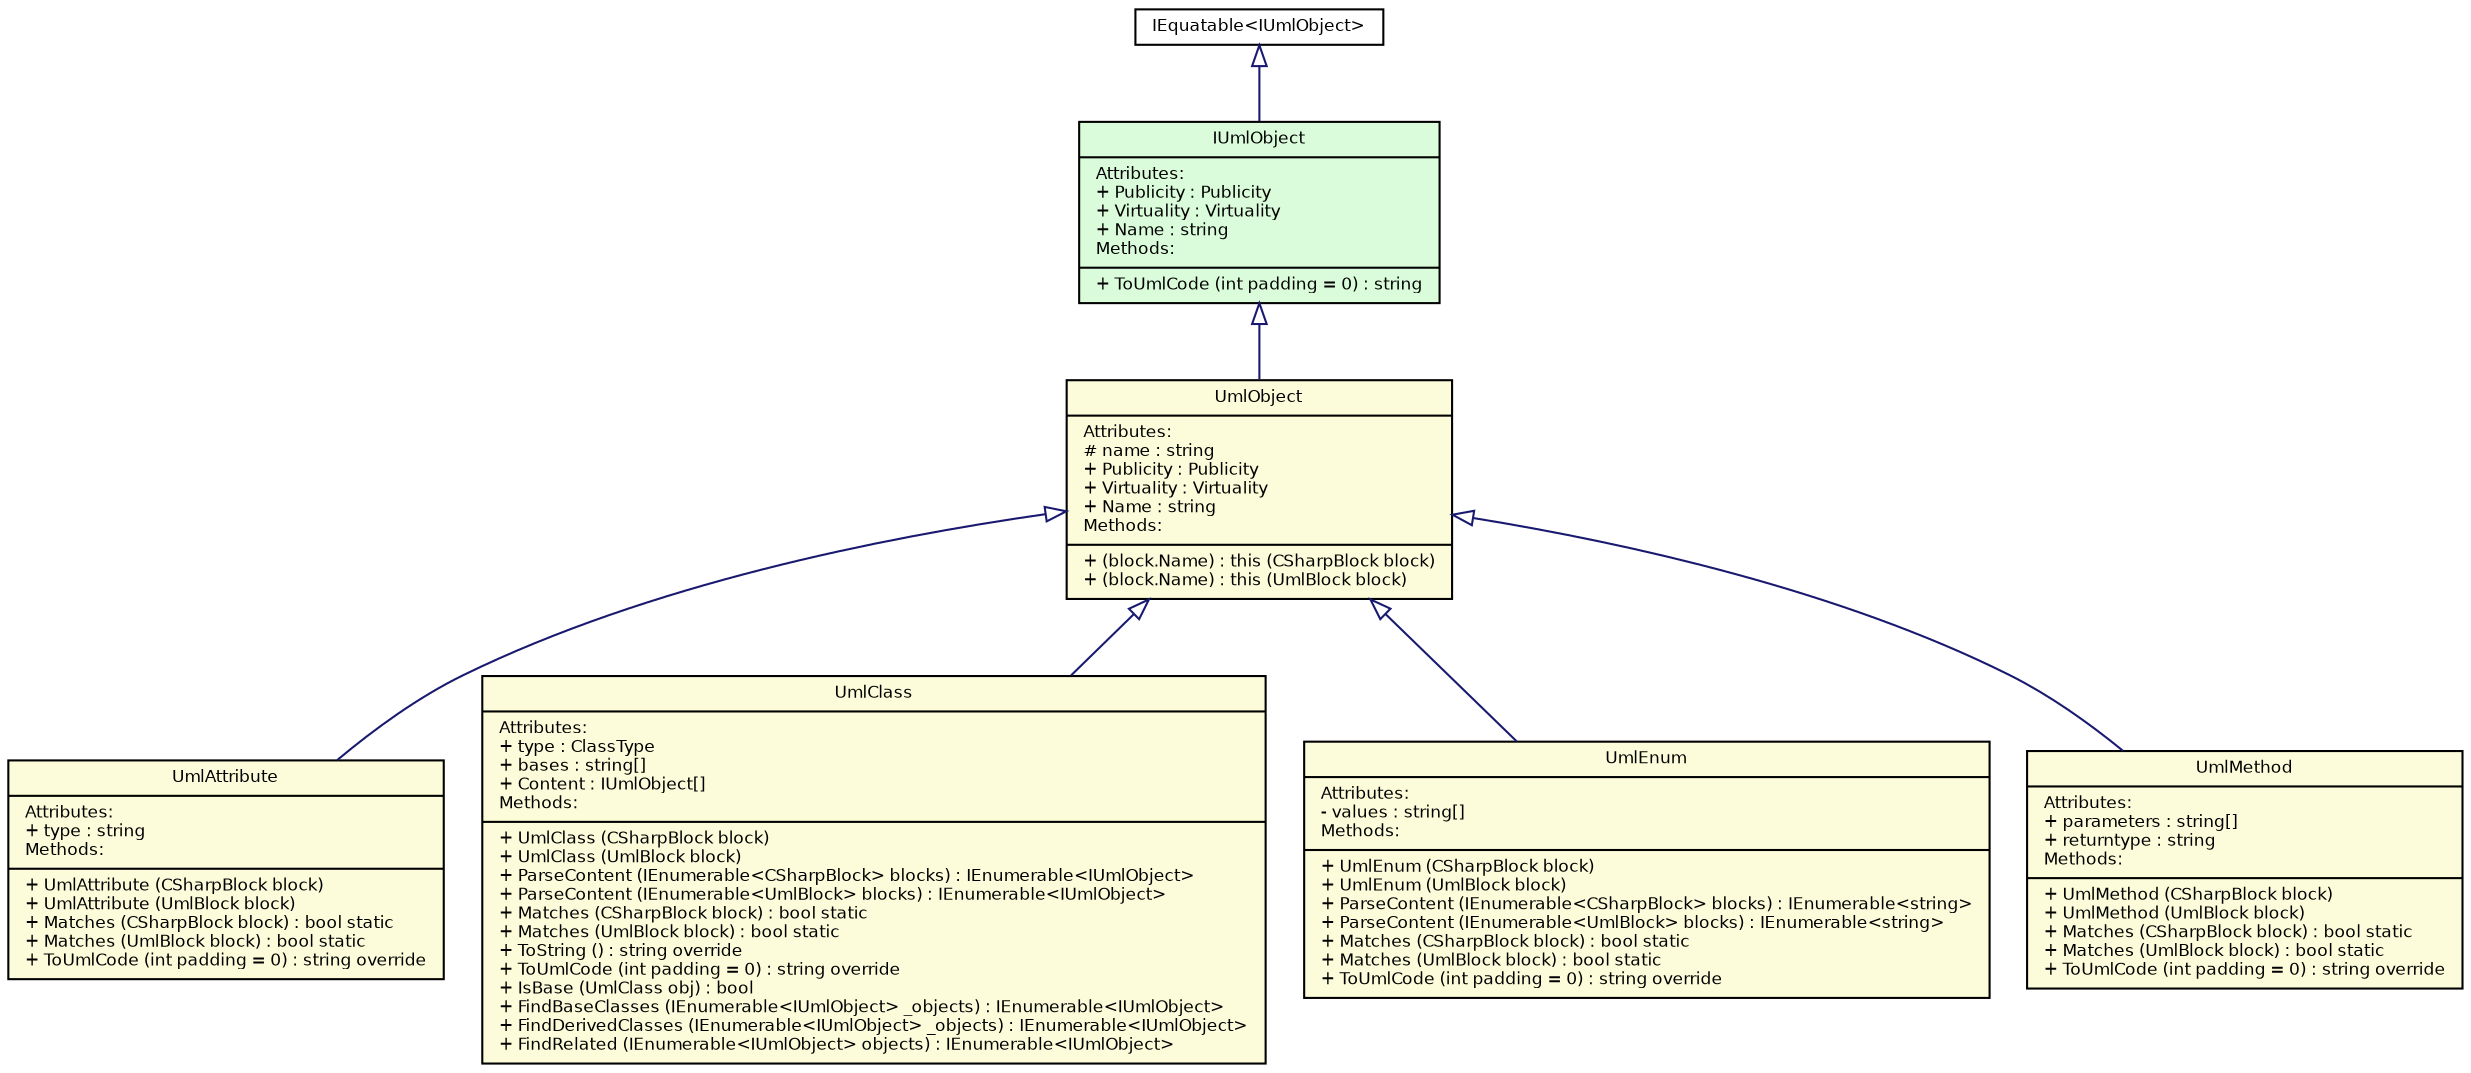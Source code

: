 digraph "MenuItem"
{
  edge [fontname="Helvetica",fontsize="8",labelfontname="Helvetica",labelfontsize="8"];
  node [fontname="Helvetica",fontsize="8",shape=record];
Box_IUmlObject [label="{IUmlObject\n|Attributes:\l+ Publicity : Publicity\l+ Virtuality : Virtuality\l+ Name : string\lMethods:\l|+ ToUmlCode (int padding = 0) : string\l}",height=0.2,width=0.4,color="black", fillcolor="#dafcda",style="filled" fontcolor="black"];

Box_UmlObject [label="{UmlObject\n|Attributes:\l# name : string\l+ Publicity : Publicity\l+ Virtuality : Virtuality\l+ Name : string\lMethods:\l|+  (block.Name) : this  (CSharpBlock block)\l+  (block.Name) : this  (UmlBlock block)\l}",height=0.2,width=0.4,color="black", fillcolor="#fcfcda",style="filled" fontcolor="black"];

Box_UmlAttribute [label="{UmlAttribute\n|Attributes:\l+ type : string\lMethods:\l|+ UmlAttribute  (CSharpBlock block)\l+ UmlAttribute  (UmlBlock block)\l+ Matches (CSharpBlock block) : bool static\l+ Matches (UmlBlock block) : bool static\l+ ToUmlCode (int padding = 0) : string override\l}",height=0.2,width=0.4,color="black", fillcolor="#fcfcda",style="filled" fontcolor="black"];

Box_UmlClass [label="{UmlClass\n|Attributes:\l+ type : ClassType\l+ bases : string\[\]\l+ Content : IUmlObject\[\]\lMethods:\l|+ UmlClass  (CSharpBlock block)\l+ UmlClass  (UmlBlock block)\l+ ParseContent (IEnumerable\<CSharpBlock\> blocks) : IEnumerable\<IUmlObject\>\l+ ParseContent (IEnumerable\<UmlBlock\> blocks) : IEnumerable\<IUmlObject\>\l+ Matches (CSharpBlock block) : bool static\l+ Matches (UmlBlock block) : bool static\l+ ToString () : string override\l+ ToUmlCode (int padding = 0) : string override\l+ IsBase (UmlClass obj) : bool\l+ FindBaseClasses (IEnumerable\<IUmlObject\> _objects) : IEnumerable\<IUmlObject\>\l+ FindDerivedClasses (IEnumerable\<IUmlObject\> _objects) : IEnumerable\<IUmlObject\>\l+ FindRelated (IEnumerable\<IUmlObject\> objects) : IEnumerable\<IUmlObject\>\l}",height=0.2,width=0.4,color="black", fillcolor="#fcfcda",style="filled" fontcolor="black"];

Box_UmlEnum [label="{UmlEnum\n|Attributes:\l- values : string\[\]\lMethods:\l|+ UmlEnum  (CSharpBlock block)\l+ UmlEnum  (UmlBlock block)\l+ ParseContent (IEnumerable\<CSharpBlock\> blocks) : IEnumerable\<string\>\l+ ParseContent (IEnumerable\<UmlBlock\> blocks) : IEnumerable\<string\>\l+ Matches (CSharpBlock block) : bool static\l+ Matches (UmlBlock block) : bool static\l+ ToUmlCode (int padding = 0) : string override\l}",height=0.2,width=0.4,color="black", fillcolor="#fcfcda",style="filled" fontcolor="black"];

Box_UmlMethod [label="{UmlMethod\n|Attributes:\l+ parameters : string\[\]\l+ returntype : string\lMethods:\l|+ UmlMethod  (CSharpBlock block)\l+ UmlMethod  (UmlBlock block)\l+ Matches (CSharpBlock block) : bool static\l+ Matches (UmlBlock block) : bool static\l+ ToUmlCode (int padding = 0) : string override\l}",height=0.2,width=0.4,color="black", fillcolor="#fcfcda",style="filled" fontcolor="black"];

Box_IEquatable [label="{IEquatable\<IUmlObject\>\n}",height=0.2,width=0.4,color="black", fillcolor="#ffffff",style="filled" fontcolor="black"];

Box_IEquatable -> Box_IUmlObject [dir="back",color="midnightblue",fontsize="8",style="solid",arrowtail="onormal",fontname="Helvetica"];
Box_IUmlObject -> Box_UmlObject [dir="back",color="midnightblue",fontsize="8",style="solid",arrowtail="onormal",fontname="Helvetica"];
Box_UmlObject -> Box_UmlAttribute [dir="back",color="midnightblue",fontsize="8",style="solid",arrowtail="onormal",fontname="Helvetica"];
Box_UmlObject -> Box_UmlClass [dir="back",color="midnightblue",fontsize="8",style="solid",arrowtail="onormal",fontname="Helvetica"];
Box_UmlObject -> Box_UmlEnum [dir="back",color="midnightblue",fontsize="8",style="solid",arrowtail="onormal",fontname="Helvetica"];
Box_UmlObject -> Box_UmlMethod [dir="back",color="midnightblue",fontsize="8",style="solid",arrowtail="onormal",fontname="Helvetica"];
}
